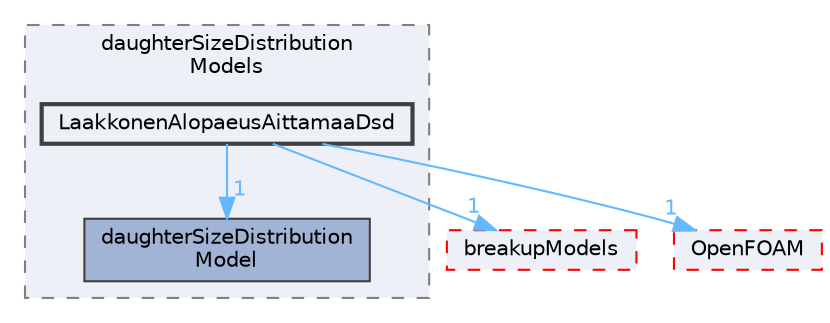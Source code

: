 digraph "src/phaseSystemModels/reactingEuler/multiphaseSystem/populationBalanceModel/daughterSizeDistributionModels/LaakkonenAlopaeusAittamaaDsd"
{
 // LATEX_PDF_SIZE
  bgcolor="transparent";
  edge [fontname=Helvetica,fontsize=10,labelfontname=Helvetica,labelfontsize=10];
  node [fontname=Helvetica,fontsize=10,shape=box,height=0.2,width=0.4];
  compound=true
  subgraph clusterdir_d2aa69fa5d2fd901f6ac1d7aaeb27a96 {
    graph [ bgcolor="#edf0f7", pencolor="grey50", label="daughterSizeDistribution\lModels", fontname=Helvetica,fontsize=10 style="filled,dashed", URL="dir_d2aa69fa5d2fd901f6ac1d7aaeb27a96.html",tooltip=""]
  dir_9a79028a6fd90c356090559ce9e20a95 [label="daughterSizeDistribution\lModel", fillcolor="#a2b4d6", color="grey25", style="filled", URL="dir_9a79028a6fd90c356090559ce9e20a95.html",tooltip=""];
  dir_e3751ff6926e121608107f5d5cc8d400 [label="LaakkonenAlopaeusAittamaaDsd", fillcolor="#edf0f7", color="grey25", style="filled,bold", URL="dir_e3751ff6926e121608107f5d5cc8d400.html",tooltip=""];
  }
  dir_9b19776d70f92396da45fe173a5a9961 [label="breakupModels", fillcolor="#edf0f7", color="red", style="filled,dashed", URL="dir_9b19776d70f92396da45fe173a5a9961.html",tooltip=""];
  dir_c5473ff19b20e6ec4dfe5c310b3778a8 [label="OpenFOAM", fillcolor="#edf0f7", color="red", style="filled,dashed", URL="dir_c5473ff19b20e6ec4dfe5c310b3778a8.html",tooltip=""];
  dir_e3751ff6926e121608107f5d5cc8d400->dir_9a79028a6fd90c356090559ce9e20a95 [headlabel="1", labeldistance=1.5 headhref="dir_002057_000815.html" href="dir_002057_000815.html" color="steelblue1" fontcolor="steelblue1"];
  dir_e3751ff6926e121608107f5d5cc8d400->dir_9b19776d70f92396da45fe173a5a9961 [headlabel="1", labeldistance=1.5 headhref="dir_002057_000347.html" href="dir_002057_000347.html" color="steelblue1" fontcolor="steelblue1"];
  dir_e3751ff6926e121608107f5d5cc8d400->dir_c5473ff19b20e6ec4dfe5c310b3778a8 [headlabel="1", labeldistance=1.5 headhref="dir_002057_002695.html" href="dir_002057_002695.html" color="steelblue1" fontcolor="steelblue1"];
}
